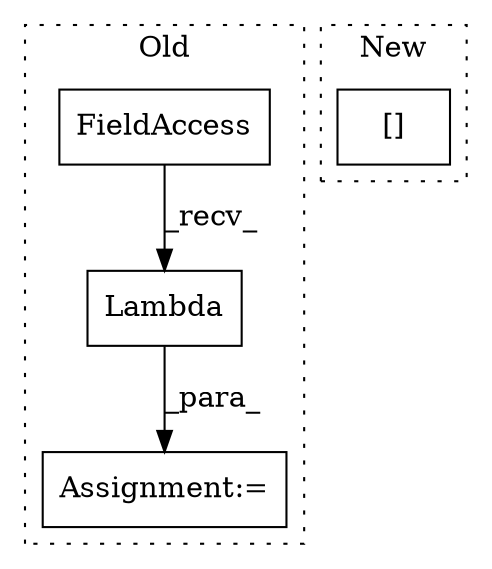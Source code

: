 digraph G {
subgraph cluster0 {
1 [label="Lambda" a="32" s="5394,5412" l="7,1" shape="box"];
3 [label="FieldAccess" a="22" s="5381" l="12" shape="box"];
4 [label="Assignment:=" a="7" s="5604" l="1" shape="box"];
label = "Old";
style="dotted";
}
subgraph cluster1 {
2 [label="[]" a="2" s="5364,5379" l="14,1" shape="box"];
label = "New";
style="dotted";
}
1 -> 4 [label="_para_"];
3 -> 1 [label="_recv_"];
}